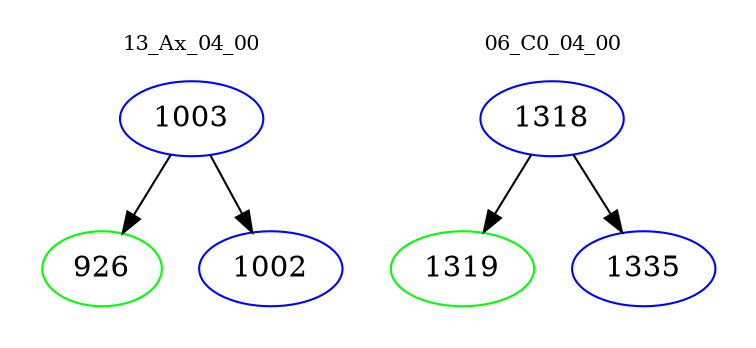 digraph{
subgraph cluster_0 {
color = white
label = "13_Ax_04_00";
fontsize=10;
T0_1003 [label="1003", color="blue"]
T0_1003 -> T0_926 [color="black"]
T0_926 [label="926", color="green"]
T0_1003 -> T0_1002 [color="black"]
T0_1002 [label="1002", color="blue"]
}
subgraph cluster_1 {
color = white
label = "06_C0_04_00";
fontsize=10;
T1_1318 [label="1318", color="blue"]
T1_1318 -> T1_1319 [color="black"]
T1_1319 [label="1319", color="green"]
T1_1318 -> T1_1335 [color="black"]
T1_1335 [label="1335", color="blue"]
}
}
